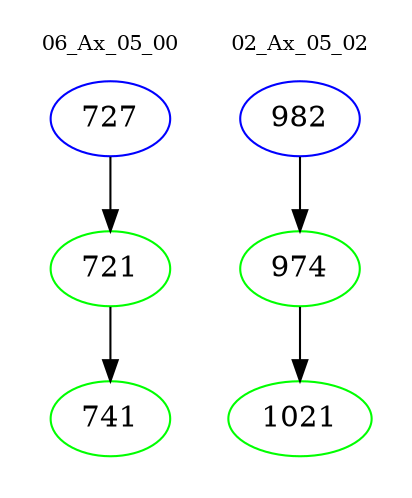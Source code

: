 digraph{
subgraph cluster_0 {
color = white
label = "06_Ax_05_00";
fontsize=10;
T0_727 [label="727", color="blue"]
T0_727 -> T0_721 [color="black"]
T0_721 [label="721", color="green"]
T0_721 -> T0_741 [color="black"]
T0_741 [label="741", color="green"]
}
subgraph cluster_1 {
color = white
label = "02_Ax_05_02";
fontsize=10;
T1_982 [label="982", color="blue"]
T1_982 -> T1_974 [color="black"]
T1_974 [label="974", color="green"]
T1_974 -> T1_1021 [color="black"]
T1_1021 [label="1021", color="green"]
}
}

